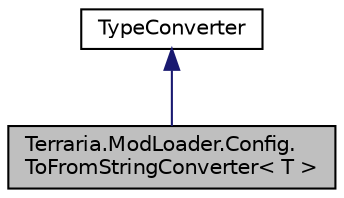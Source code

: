 digraph "Terraria.ModLoader.Config.ToFromStringConverter&lt; T &gt;"
{
 // LATEX_PDF_SIZE
  edge [fontname="Helvetica",fontsize="10",labelfontname="Helvetica",labelfontsize="10"];
  node [fontname="Helvetica",fontsize="10",shape=record];
  Node1 [label="Terraria.ModLoader.Config.\lToFromStringConverter\< T \>",height=0.2,width=0.4,color="black", fillcolor="grey75", style="filled", fontcolor="black",tooltip="This TypeConverter facilitates converting to and from the string Type. This is necessary for Objects ..."];
  Node2 -> Node1 [dir="back",color="midnightblue",fontsize="10",style="solid",fontname="Helvetica"];
  Node2 [label="TypeConverter",height=0.2,width=0.4,color="black", fillcolor="white", style="filled",URL="$class_type_converter.html",tooltip=" "];
}
